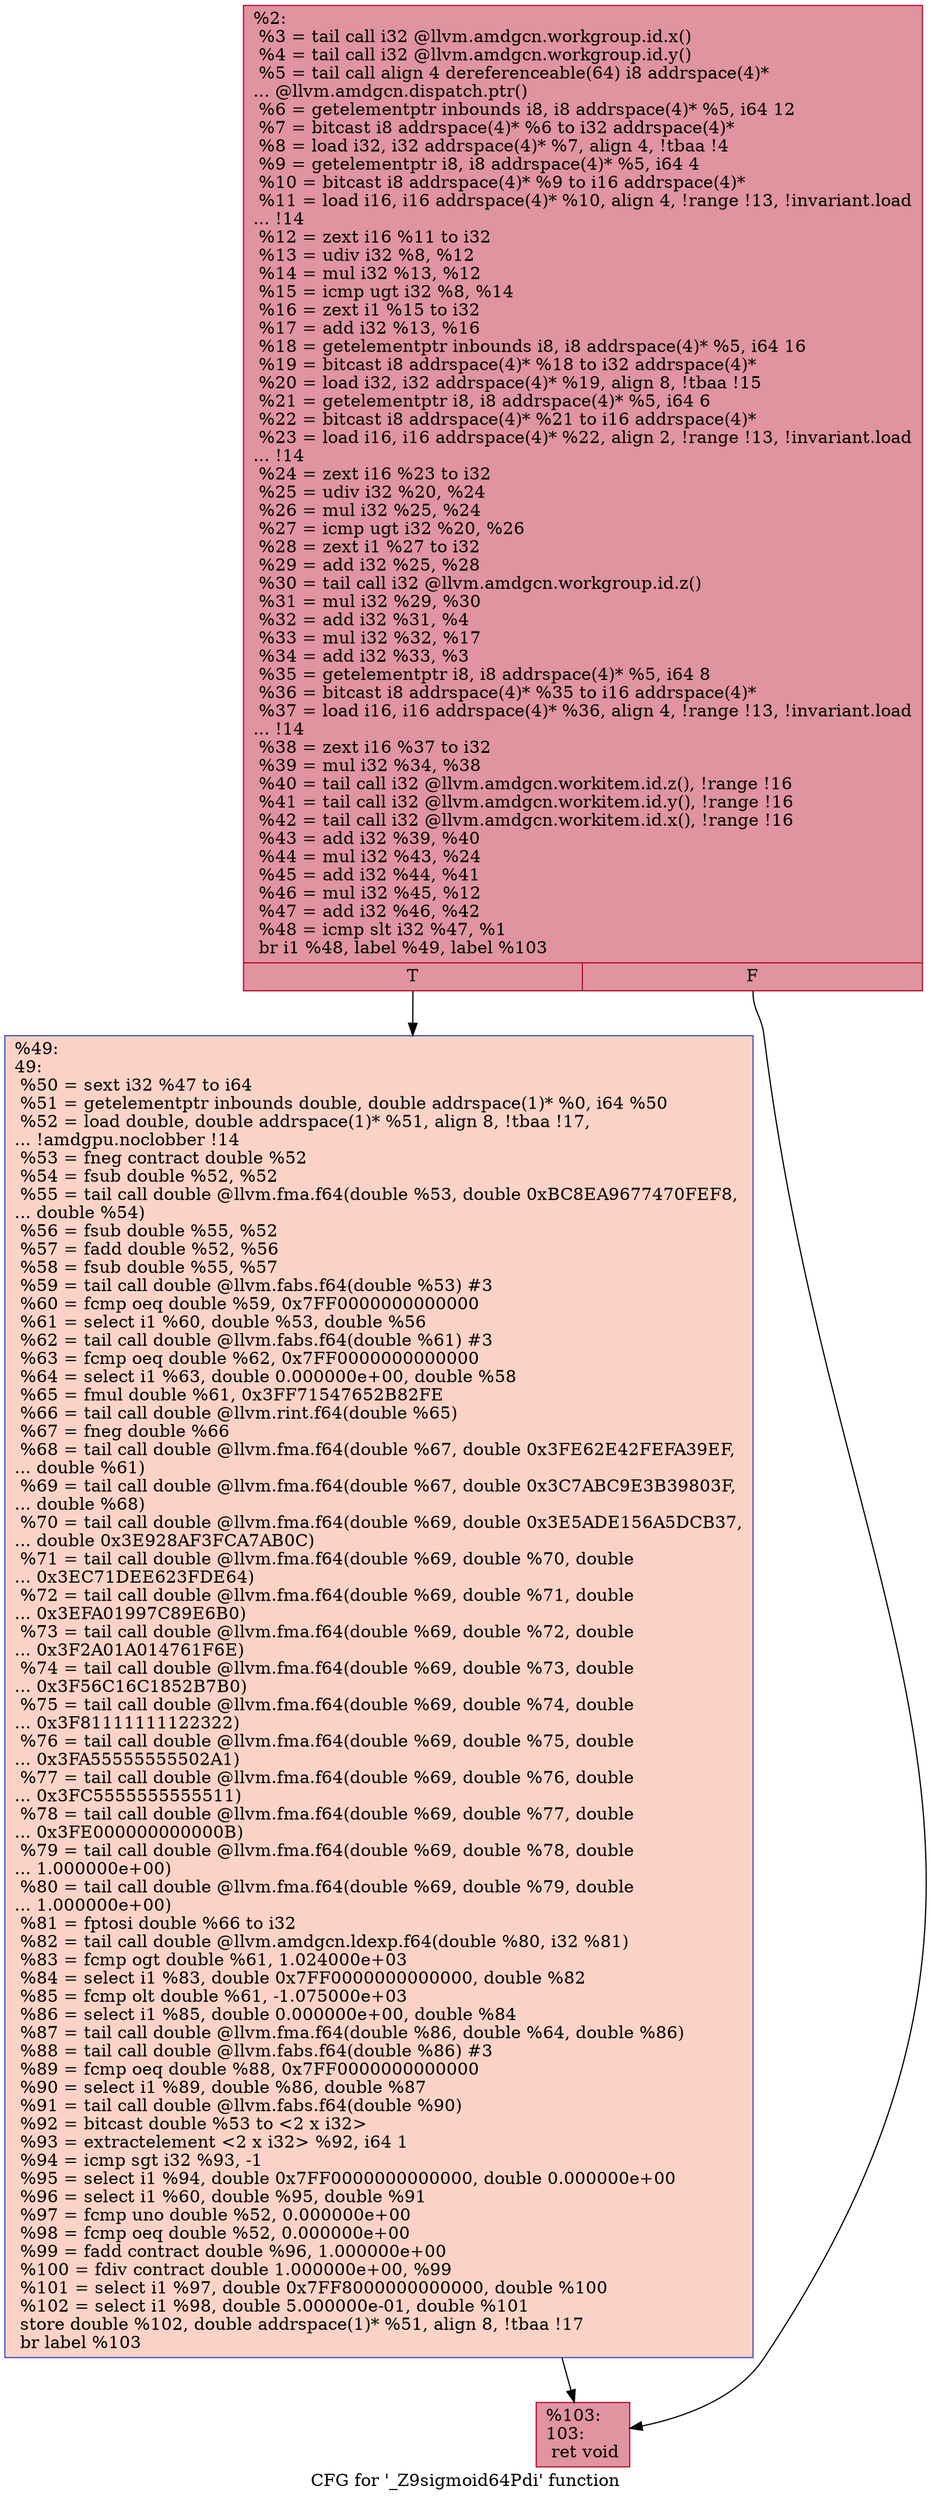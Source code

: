 digraph "CFG for '_Z9sigmoid64Pdi' function" {
	label="CFG for '_Z9sigmoid64Pdi' function";

	Node0x49386f0 [shape=record,color="#b70d28ff", style=filled, fillcolor="#b70d2870",label="{%2:\l  %3 = tail call i32 @llvm.amdgcn.workgroup.id.x()\l  %4 = tail call i32 @llvm.amdgcn.workgroup.id.y()\l  %5 = tail call align 4 dereferenceable(64) i8 addrspace(4)*\l... @llvm.amdgcn.dispatch.ptr()\l  %6 = getelementptr inbounds i8, i8 addrspace(4)* %5, i64 12\l  %7 = bitcast i8 addrspace(4)* %6 to i32 addrspace(4)*\l  %8 = load i32, i32 addrspace(4)* %7, align 4, !tbaa !4\l  %9 = getelementptr i8, i8 addrspace(4)* %5, i64 4\l  %10 = bitcast i8 addrspace(4)* %9 to i16 addrspace(4)*\l  %11 = load i16, i16 addrspace(4)* %10, align 4, !range !13, !invariant.load\l... !14\l  %12 = zext i16 %11 to i32\l  %13 = udiv i32 %8, %12\l  %14 = mul i32 %13, %12\l  %15 = icmp ugt i32 %8, %14\l  %16 = zext i1 %15 to i32\l  %17 = add i32 %13, %16\l  %18 = getelementptr inbounds i8, i8 addrspace(4)* %5, i64 16\l  %19 = bitcast i8 addrspace(4)* %18 to i32 addrspace(4)*\l  %20 = load i32, i32 addrspace(4)* %19, align 8, !tbaa !15\l  %21 = getelementptr i8, i8 addrspace(4)* %5, i64 6\l  %22 = bitcast i8 addrspace(4)* %21 to i16 addrspace(4)*\l  %23 = load i16, i16 addrspace(4)* %22, align 2, !range !13, !invariant.load\l... !14\l  %24 = zext i16 %23 to i32\l  %25 = udiv i32 %20, %24\l  %26 = mul i32 %25, %24\l  %27 = icmp ugt i32 %20, %26\l  %28 = zext i1 %27 to i32\l  %29 = add i32 %25, %28\l  %30 = tail call i32 @llvm.amdgcn.workgroup.id.z()\l  %31 = mul i32 %29, %30\l  %32 = add i32 %31, %4\l  %33 = mul i32 %32, %17\l  %34 = add i32 %33, %3\l  %35 = getelementptr i8, i8 addrspace(4)* %5, i64 8\l  %36 = bitcast i8 addrspace(4)* %35 to i16 addrspace(4)*\l  %37 = load i16, i16 addrspace(4)* %36, align 4, !range !13, !invariant.load\l... !14\l  %38 = zext i16 %37 to i32\l  %39 = mul i32 %34, %38\l  %40 = tail call i32 @llvm.amdgcn.workitem.id.z(), !range !16\l  %41 = tail call i32 @llvm.amdgcn.workitem.id.y(), !range !16\l  %42 = tail call i32 @llvm.amdgcn.workitem.id.x(), !range !16\l  %43 = add i32 %39, %40\l  %44 = mul i32 %43, %24\l  %45 = add i32 %44, %41\l  %46 = mul i32 %45, %12\l  %47 = add i32 %46, %42\l  %48 = icmp slt i32 %47, %1\l  br i1 %48, label %49, label %103\l|{<s0>T|<s1>F}}"];
	Node0x49386f0:s0 -> Node0x493d6e0;
	Node0x49386f0:s1 -> Node0x493d770;
	Node0x493d6e0 [shape=record,color="#3d50c3ff", style=filled, fillcolor="#f59c7d70",label="{%49:\l49:                                               \l  %50 = sext i32 %47 to i64\l  %51 = getelementptr inbounds double, double addrspace(1)* %0, i64 %50\l  %52 = load double, double addrspace(1)* %51, align 8, !tbaa !17,\l... !amdgpu.noclobber !14\l  %53 = fneg contract double %52\l  %54 = fsub double %52, %52\l  %55 = tail call double @llvm.fma.f64(double %53, double 0xBC8EA9677470FEF8,\l... double %54)\l  %56 = fsub double %55, %52\l  %57 = fadd double %52, %56\l  %58 = fsub double %55, %57\l  %59 = tail call double @llvm.fabs.f64(double %53) #3\l  %60 = fcmp oeq double %59, 0x7FF0000000000000\l  %61 = select i1 %60, double %53, double %56\l  %62 = tail call double @llvm.fabs.f64(double %61) #3\l  %63 = fcmp oeq double %62, 0x7FF0000000000000\l  %64 = select i1 %63, double 0.000000e+00, double %58\l  %65 = fmul double %61, 0x3FF71547652B82FE\l  %66 = tail call double @llvm.rint.f64(double %65)\l  %67 = fneg double %66\l  %68 = tail call double @llvm.fma.f64(double %67, double 0x3FE62E42FEFA39EF,\l... double %61)\l  %69 = tail call double @llvm.fma.f64(double %67, double 0x3C7ABC9E3B39803F,\l... double %68)\l  %70 = tail call double @llvm.fma.f64(double %69, double 0x3E5ADE156A5DCB37,\l... double 0x3E928AF3FCA7AB0C)\l  %71 = tail call double @llvm.fma.f64(double %69, double %70, double\l... 0x3EC71DEE623FDE64)\l  %72 = tail call double @llvm.fma.f64(double %69, double %71, double\l... 0x3EFA01997C89E6B0)\l  %73 = tail call double @llvm.fma.f64(double %69, double %72, double\l... 0x3F2A01A014761F6E)\l  %74 = tail call double @llvm.fma.f64(double %69, double %73, double\l... 0x3F56C16C1852B7B0)\l  %75 = tail call double @llvm.fma.f64(double %69, double %74, double\l... 0x3F81111111122322)\l  %76 = tail call double @llvm.fma.f64(double %69, double %75, double\l... 0x3FA55555555502A1)\l  %77 = tail call double @llvm.fma.f64(double %69, double %76, double\l... 0x3FC5555555555511)\l  %78 = tail call double @llvm.fma.f64(double %69, double %77, double\l... 0x3FE000000000000B)\l  %79 = tail call double @llvm.fma.f64(double %69, double %78, double\l... 1.000000e+00)\l  %80 = tail call double @llvm.fma.f64(double %69, double %79, double\l... 1.000000e+00)\l  %81 = fptosi double %66 to i32\l  %82 = tail call double @llvm.amdgcn.ldexp.f64(double %80, i32 %81)\l  %83 = fcmp ogt double %61, 1.024000e+03\l  %84 = select i1 %83, double 0x7FF0000000000000, double %82\l  %85 = fcmp olt double %61, -1.075000e+03\l  %86 = select i1 %85, double 0.000000e+00, double %84\l  %87 = tail call double @llvm.fma.f64(double %86, double %64, double %86)\l  %88 = tail call double @llvm.fabs.f64(double %86) #3\l  %89 = fcmp oeq double %88, 0x7FF0000000000000\l  %90 = select i1 %89, double %86, double %87\l  %91 = tail call double @llvm.fabs.f64(double %90)\l  %92 = bitcast double %53 to \<2 x i32\>\l  %93 = extractelement \<2 x i32\> %92, i64 1\l  %94 = icmp sgt i32 %93, -1\l  %95 = select i1 %94, double 0x7FF0000000000000, double 0.000000e+00\l  %96 = select i1 %60, double %95, double %91\l  %97 = fcmp uno double %52, 0.000000e+00\l  %98 = fcmp oeq double %52, 0.000000e+00\l  %99 = fadd contract double %96, 1.000000e+00\l  %100 = fdiv contract double 1.000000e+00, %99\l  %101 = select i1 %97, double 0x7FF8000000000000, double %100\l  %102 = select i1 %98, double 5.000000e-01, double %101\l  store double %102, double addrspace(1)* %51, align 8, !tbaa !17\l  br label %103\l}"];
	Node0x493d6e0 -> Node0x493d770;
	Node0x493d770 [shape=record,color="#b70d28ff", style=filled, fillcolor="#b70d2870",label="{%103:\l103:                                              \l  ret void\l}"];
}

